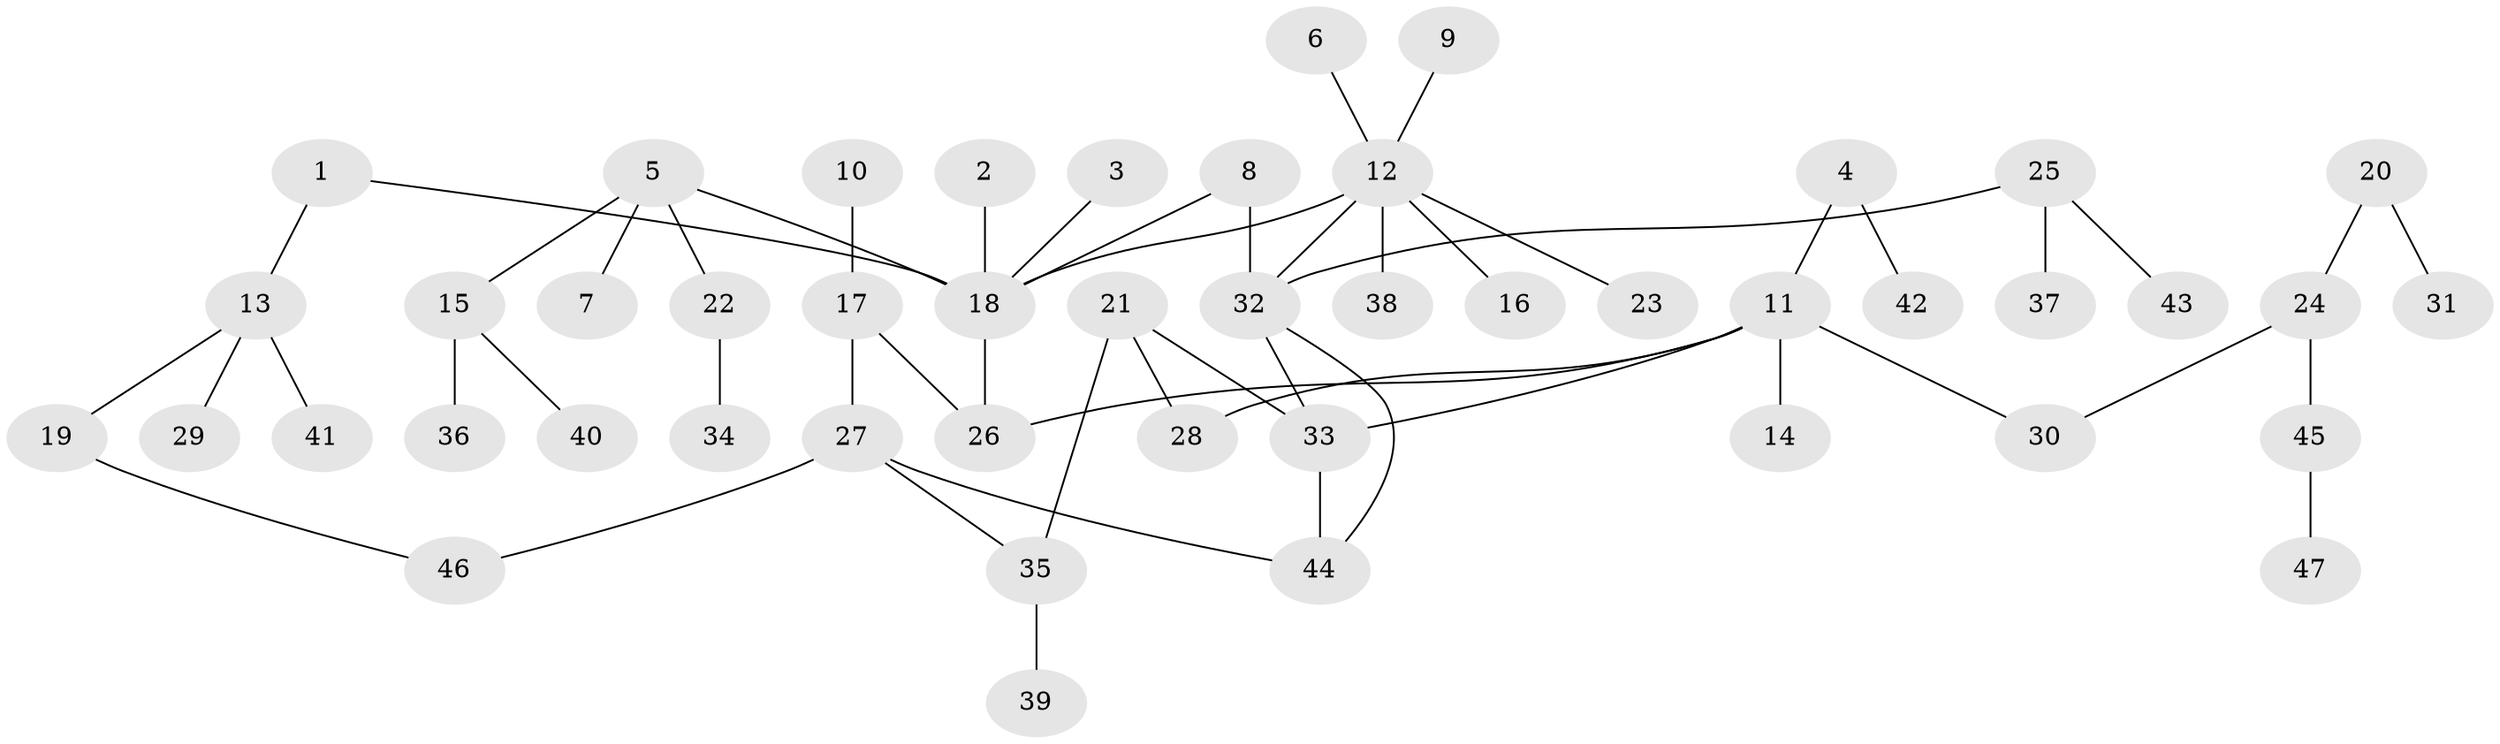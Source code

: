 // original degree distribution, {8: 0.029850746268656716, 5: 0.04477611940298507, 4: 0.1044776119402985, 2: 0.1791044776119403, 3: 0.1044776119402985, 1: 0.5223880597014925, 7: 0.014925373134328358}
// Generated by graph-tools (version 1.1) at 2025/36/03/04/25 23:36:02]
// undirected, 47 vertices, 53 edges
graph export_dot {
  node [color=gray90,style=filled];
  1;
  2;
  3;
  4;
  5;
  6;
  7;
  8;
  9;
  10;
  11;
  12;
  13;
  14;
  15;
  16;
  17;
  18;
  19;
  20;
  21;
  22;
  23;
  24;
  25;
  26;
  27;
  28;
  29;
  30;
  31;
  32;
  33;
  34;
  35;
  36;
  37;
  38;
  39;
  40;
  41;
  42;
  43;
  44;
  45;
  46;
  47;
  1 -- 13 [weight=1.0];
  1 -- 18 [weight=1.0];
  2 -- 18 [weight=1.0];
  3 -- 18 [weight=1.0];
  4 -- 11 [weight=1.0];
  4 -- 42 [weight=1.0];
  5 -- 7 [weight=1.0];
  5 -- 15 [weight=1.0];
  5 -- 18 [weight=1.0];
  5 -- 22 [weight=1.0];
  6 -- 12 [weight=1.0];
  8 -- 18 [weight=1.0];
  8 -- 32 [weight=1.0];
  9 -- 12 [weight=1.0];
  10 -- 17 [weight=1.0];
  11 -- 14 [weight=1.0];
  11 -- 26 [weight=1.0];
  11 -- 28 [weight=1.0];
  11 -- 30 [weight=1.0];
  11 -- 33 [weight=1.0];
  12 -- 16 [weight=1.0];
  12 -- 18 [weight=1.0];
  12 -- 23 [weight=1.0];
  12 -- 32 [weight=1.0];
  12 -- 38 [weight=1.0];
  13 -- 19 [weight=1.0];
  13 -- 29 [weight=1.0];
  13 -- 41 [weight=1.0];
  15 -- 36 [weight=1.0];
  15 -- 40 [weight=1.0];
  17 -- 26 [weight=1.0];
  17 -- 27 [weight=1.0];
  18 -- 26 [weight=1.0];
  19 -- 46 [weight=1.0];
  20 -- 24 [weight=1.0];
  20 -- 31 [weight=1.0];
  21 -- 28 [weight=1.0];
  21 -- 33 [weight=1.0];
  21 -- 35 [weight=1.0];
  22 -- 34 [weight=1.0];
  24 -- 30 [weight=1.0];
  24 -- 45 [weight=1.0];
  25 -- 32 [weight=1.0];
  25 -- 37 [weight=1.0];
  25 -- 43 [weight=1.0];
  27 -- 35 [weight=1.0];
  27 -- 44 [weight=1.0];
  27 -- 46 [weight=1.0];
  32 -- 33 [weight=1.0];
  32 -- 44 [weight=1.0];
  33 -- 44 [weight=1.0];
  35 -- 39 [weight=1.0];
  45 -- 47 [weight=1.0];
}
